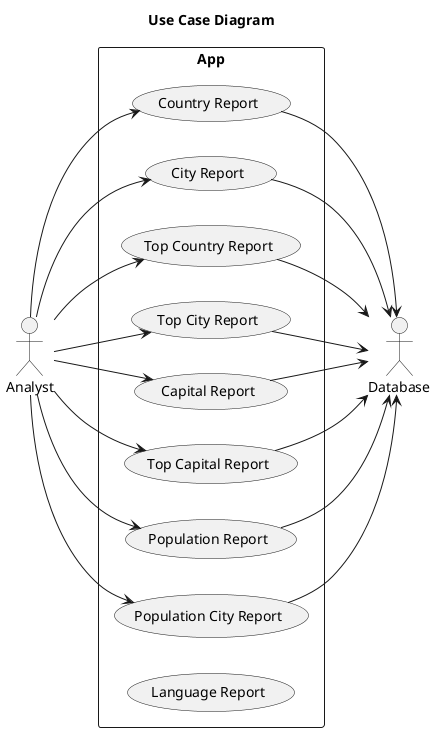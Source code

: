@startuml
' Keep default left-to-right direction so Database is on the side
left to right direction
title Use Case Diagram

' --- Actors ---
actor "Analyst" as Analyst

' --- Systems ---

rectangle "App" {
    usecase UC1 as "Country Report"
    usecase UC2 as "City Report"
    usecase UC3 as "Top Country Report"
    usecase UC4 as "Top City Report"
    usecase UC5 as "Capital Report"
    usecase UC6 as "Top Capital Report"
    usecase UC7 as "Population Report"
    usecase UC8 as "Population City Report"
    usecase UC9 as "Language Report"
}
Analyst --> UC1
Analyst --> UC2
Analyst --> UC3
Analyst --> UC4
Analyst --> UC5
Analyst --> UC6
Analyst --> UC7
Analyst --> UC8


' --- Relationships ---
' --- Actor Relationships ---


' --- Second System Relationships ---
UC1 --> Database
UC2 --> Database
UC3 --> Database
UC4 --> Database
UC5 --> Database
UC6 --> Database
UC7 --> Database
UC8 --> Database

@enduml
